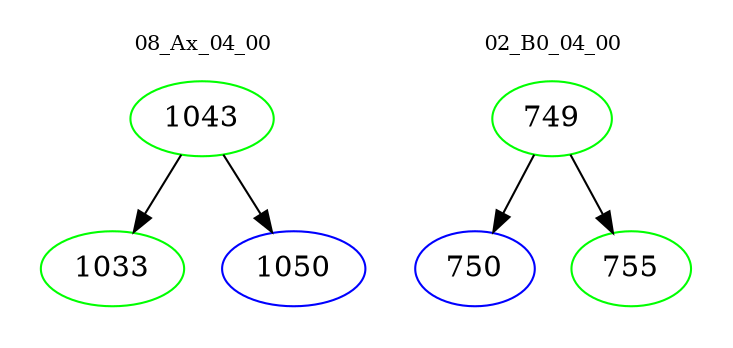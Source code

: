 digraph{
subgraph cluster_0 {
color = white
label = "08_Ax_04_00";
fontsize=10;
T0_1043 [label="1043", color="green"]
T0_1043 -> T0_1033 [color="black"]
T0_1033 [label="1033", color="green"]
T0_1043 -> T0_1050 [color="black"]
T0_1050 [label="1050", color="blue"]
}
subgraph cluster_1 {
color = white
label = "02_B0_04_00";
fontsize=10;
T1_749 [label="749", color="green"]
T1_749 -> T1_750 [color="black"]
T1_750 [label="750", color="blue"]
T1_749 -> T1_755 [color="black"]
T1_755 [label="755", color="green"]
}
}
